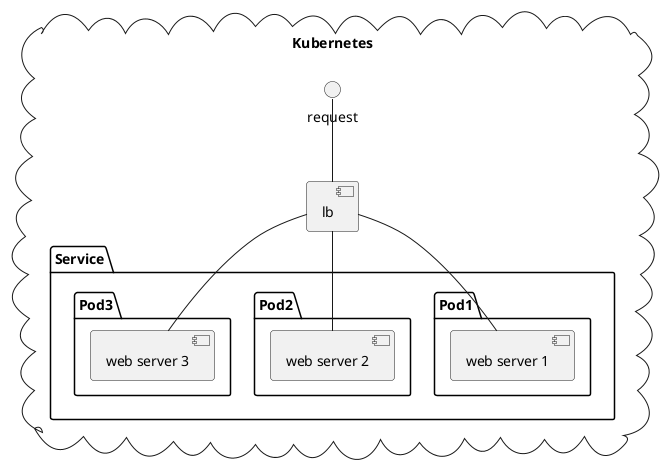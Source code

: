 ﻿@startuml

cloud "Kubernetes" {
request -- [lb]

        package Service {
        [lb]
            package Pod1 {
                [web server 1]
                [lb] --  [web server 1]
            }
            
            package Pod2 {
                [web server 2]
                [lb] --  [web server 2]
            }
            package Pod3 {
                [web server 3]
                [lb] --  [web server 3]
            }
        }

}


@enduml